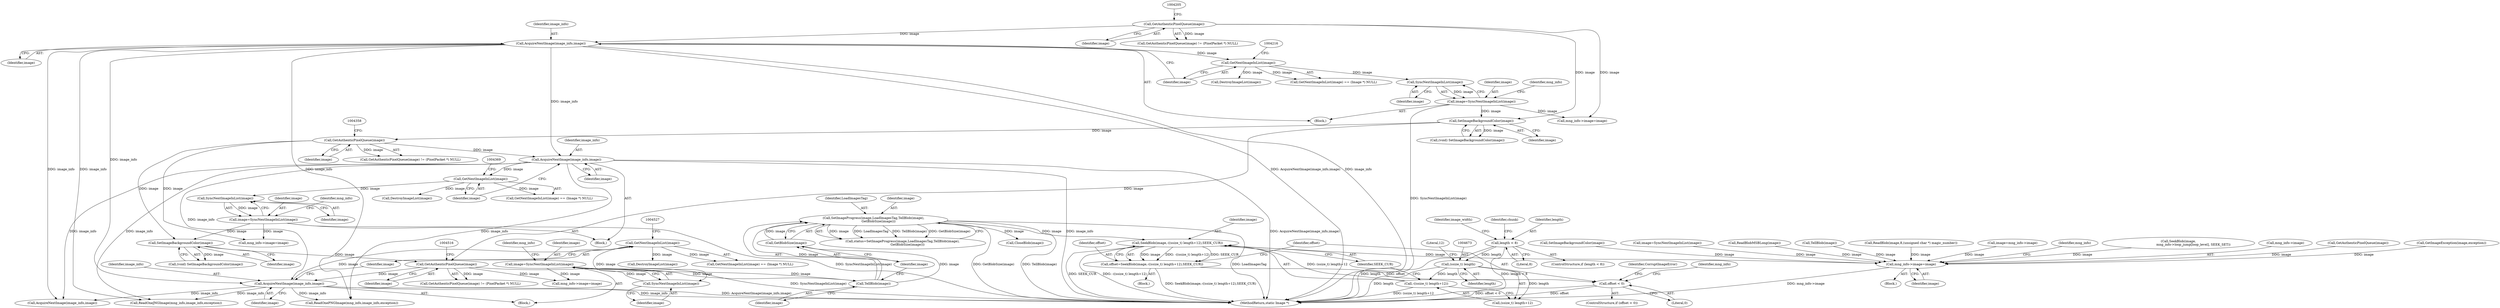 digraph "0_ImageMagick_9eedb5660f1704cde8e8cd784c5c2a09dd2fd60f_0@pointer" {
"1004668" [label="(Call,SeekBlob(image,-((ssize_t) length+12),SEEK_CUR))"];
"1004543" [label="(Call,SetImageProgress(image,LoadImagesTag,TellBlob(image),\n          GetBlobSize(image)))"];
"1004548" [label="(Call,GetBlobSize(image))"];
"1004546" [label="(Call,TellBlob(image))"];
"1004532" [label="(Call,image=SyncNextImageInList(image))"];
"1004534" [label="(Call,SyncNextImageInList(image))"];
"1004524" [label="(Call,GetNextImageInList(image))"];
"1004519" [label="(Call,AcquireNextImage(image_info,image))"];
"1004361" [label="(Call,AcquireNextImage(image_info,image))"];
"1004208" [label="(Call,AcquireNextImage(image_info,image))"];
"1004202" [label="(Call,GetAuthenticPixelQueue(image))"];
"1004355" [label="(Call,GetAuthenticPixelQueue(image))"];
"1004310" [label="(Call,SetImageBackgroundColor(image))"];
"1004221" [label="(Call,image=SyncNextImageInList(image))"];
"1004223" [label="(Call,SyncNextImageInList(image))"];
"1004213" [label="(Call,GetNextImageInList(image))"];
"1004513" [label="(Call,GetAuthenticPixelQueue(image))"];
"1004468" [label="(Call,SetImageBackgroundColor(image))"];
"1004374" [label="(Call,image=SyncNextImageInList(image))"];
"1004376" [label="(Call,SyncNextImageInList(image))"];
"1004366" [label="(Call,GetNextImageInList(image))"];
"1004670" [label="(Call,-((ssize_t) length+12))"];
"1004672" [label="(Call,(ssize_t) length)"];
"1004106" [label="(Call,length < 8)"];
"1004666" [label="(Call,offset=SeekBlob(image,-((ssize_t) length+12),SEEK_CUR))"];
"1004678" [label="(Call,offset < 0)"];
"1004684" [label="(Call,mng_info->image=image)"];
"1000292" [label="(Call,ReadBlob(image,8,(unsigned char *) magic_number))"];
"1004355" [label="(Call,GetAuthenticPixelQueue(image))"];
"1000273" [label="(Call,image=mng_info->image)"];
"1004678" [label="(Call,offset < 0)"];
"1004219" [label="(Call,DestroyImageList(image))"];
"1004105" [label="(ControlStructure,if (length < 8))"];
"1004668" [label="(Call,SeekBlob(image,-((ssize_t) length+12),SEEK_CUR))"];
"1004670" [label="(Call,-((ssize_t) length+12))"];
"1004512" [label="(Call,GetAuthenticPixelQueue(image) != (PixelPacket *) NULL)"];
"1004466" [label="(Call,(void) SetImageBackgroundColor(image))"];
"1004120" [label="(Identifier,image_width)"];
"1004213" [label="(Call,GetNextImageInList(image))"];
"1004547" [label="(Identifier,image)"];
"1004108" [label="(Literal,8)"];
"1004224" [label="(Identifier,image)"];
"1004691" [label="(Identifier,mng_info)"];
"1004111" [label="(Identifier,chunk)"];
"1004210" [label="(Identifier,image)"];
"1004360" [label="(Block,)"];
"1004520" [label="(Identifier,image_info)"];
"1004375" [label="(Identifier,image)"];
"1006725" [label="(Call,AcquireNextImage(image_info,image))"];
"1003151" [label="(Call,SeekBlob(image,\n                              mng_info->loop_jump[loop_level], SEEK_SET))"];
"1004548" [label="(Call,GetBlobSize(image))"];
"1004222" [label="(Identifier,image)"];
"1004362" [label="(Identifier,image_info)"];
"1007374" [label="(MethodReturn,static Image *)"];
"1004541" [label="(Call,status=SetImageProgress(image,LoadImagesTag,TellBlob(image),\n          GetBlobSize(image)))"];
"1004685" [label="(Call,mng_info->image)"];
"1004546" [label="(Call,TellBlob(image))"];
"1004676" [label="(Identifier,SEEK_CUR)"];
"1004203" [label="(Identifier,image)"];
"1004684" [label="(Call,mng_info->image=image)"];
"1004666" [label="(Call,offset=SeekBlob(image,-((ssize_t) length+12),SEEK_CUR))"];
"1004380" [label="(Identifier,mng_info)"];
"1004543" [label="(Call,SetImageProgress(image,LoadImagesTag,TellBlob(image),\n          GetBlobSize(image)))"];
"1004544" [label="(Identifier,image)"];
"1004525" [label="(Identifier,image)"];
"1000414" [label="(Block,)"];
"1004680" [label="(Literal,0)"];
"1004674" [label="(Identifier,length)"];
"1004524" [label="(Call,GetNextImageInList(image))"];
"1004376" [label="(Call,SyncNextImageInList(image))"];
"1004212" [label="(Call,GetNextImageInList(image) == (Image *) NULL)"];
"1004366" [label="(Call,GetNextImageInList(image))"];
"1004223" [label="(Call,SyncNextImageInList(image))"];
"1004530" [label="(Call,DestroyImageList(image))"];
"1000869" [label="(Call,GetAuthenticPixelQueue(image))"];
"1004356" [label="(Identifier,image)"];
"1004308" [label="(Call,(void) SetImageBackgroundColor(image))"];
"1006635" [label="(Call,GetImageException(image,exception))"];
"1004354" [label="(Call,GetAuthenticPixelQueue(image) != (PixelPacket *) NULL)"];
"1004667" [label="(Identifier,offset)"];
"1004545" [label="(Identifier,LoadImagesTag)"];
"1004214" [label="(Identifier,image)"];
"1004534" [label="(Call,SyncNextImageInList(image))"];
"1004310" [label="(Call,SetImageBackgroundColor(image))"];
"1004686" [label="(Identifier,mng_info)"];
"1002524" [label="(Call,SetImageBackgroundColor(image))"];
"1004202" [label="(Call,GetAuthenticPixelQueue(image))"];
"1006679" [label="(Call,CloseBlob(image))"];
"1004715" [label="(Call,ReadOneJNGImage(mng_info,image_info,exception))"];
"1004532" [label="(Call,image=SyncNextImageInList(image))"];
"1004208" [label="(Call,AcquireNextImage(image_info,image))"];
"1004201" [label="(Call,GetAuthenticPixelQueue(image) != (PixelPacket *) NULL)"];
"1000888" [label="(Call,image=SyncNextImageInList(image))"];
"1004363" [label="(Identifier,image)"];
"1004675" [label="(Literal,12)"];
"1004682" [label="(Identifier,CorruptImageError)"];
"1004518" [label="(Block,)"];
"1000567" [label="(Call,ReadBlobMSBLong(image))"];
"1004536" [label="(Call,mng_info->image=image)"];
"1004372" [label="(Call,DestroyImageList(image))"];
"1003035" [label="(Call,TellBlob(image))"];
"1004367" [label="(Identifier,image)"];
"1004549" [label="(Identifier,image)"];
"1004708" [label="(Call,ReadOnePNGImage(mng_info,image_info,exception))"];
"1004533" [label="(Identifier,image)"];
"1004374" [label="(Call,image=SyncNextImageInList(image))"];
"1004209" [label="(Identifier,image_info)"];
"1004669" [label="(Identifier,image)"];
"1004221" [label="(Call,image=SyncNextImageInList(image))"];
"1004535" [label="(Identifier,image)"];
"1004672" [label="(Call,(ssize_t) length)"];
"1004377" [label="(Identifier,image)"];
"1004468" [label="(Call,SetImageBackgroundColor(image))"];
"1004521" [label="(Identifier,image)"];
"1004365" [label="(Call,GetNextImageInList(image) == (Image *) NULL)"];
"1004106" [label="(Call,length < 8)"];
"1000424" [label="(Block,)"];
"1004519" [label="(Call,AcquireNextImage(image_info,image))"];
"1004227" [label="(Identifier,mng_info)"];
"1004538" [label="(Identifier,mng_info)"];
"1004107" [label="(Identifier,length)"];
"1004523" [label="(Call,GetNextImageInList(image) == (Image *) NULL)"];
"1004207" [label="(Block,)"];
"1004361" [label="(Call,AcquireNextImage(image_info,image))"];
"1004469" [label="(Identifier,image)"];
"1004378" [label="(Call,mng_info->image=image)"];
"1004677" [label="(ControlStructure,if (offset < 0))"];
"1004514" [label="(Identifier,image)"];
"1004225" [label="(Call,mng_info->image=image)"];
"1004311" [label="(Identifier,image)"];
"1004513" [label="(Call,GetAuthenticPixelQueue(image))"];
"1004679" [label="(Identifier,offset)"];
"1004688" [label="(Identifier,image)"];
"1004671" [label="(Call,(ssize_t) length+12)"];
"1004668" -> "1004666"  [label="AST: "];
"1004668" -> "1004676"  [label="CFG: "];
"1004669" -> "1004668"  [label="AST: "];
"1004670" -> "1004668"  [label="AST: "];
"1004676" -> "1004668"  [label="AST: "];
"1004666" -> "1004668"  [label="CFG: "];
"1004668" -> "1007374"  [label="DDG: SEEK_CUR"];
"1004668" -> "1007374"  [label="DDG: -((ssize_t) length+12)"];
"1004668" -> "1004666"  [label="DDG: image"];
"1004668" -> "1004666"  [label="DDG: -((ssize_t) length+12)"];
"1004668" -> "1004666"  [label="DDG: SEEK_CUR"];
"1004543" -> "1004668"  [label="DDG: image"];
"1004670" -> "1004668"  [label="DDG: (ssize_t) length+12"];
"1004668" -> "1004684"  [label="DDG: image"];
"1004543" -> "1004541"  [label="AST: "];
"1004543" -> "1004548"  [label="CFG: "];
"1004544" -> "1004543"  [label="AST: "];
"1004545" -> "1004543"  [label="AST: "];
"1004546" -> "1004543"  [label="AST: "];
"1004548" -> "1004543"  [label="AST: "];
"1004541" -> "1004543"  [label="CFG: "];
"1004543" -> "1007374"  [label="DDG: LoadImagesTag"];
"1004543" -> "1007374"  [label="DDG: GetBlobSize(image)"];
"1004543" -> "1007374"  [label="DDG: TellBlob(image)"];
"1004543" -> "1004541"  [label="DDG: image"];
"1004543" -> "1004541"  [label="DDG: LoadImagesTag"];
"1004543" -> "1004541"  [label="DDG: TellBlob(image)"];
"1004543" -> "1004541"  [label="DDG: GetBlobSize(image)"];
"1004548" -> "1004543"  [label="DDG: image"];
"1004546" -> "1004543"  [label="DDG: image"];
"1004543" -> "1006679"  [label="DDG: image"];
"1004548" -> "1004549"  [label="CFG: "];
"1004549" -> "1004548"  [label="AST: "];
"1004546" -> "1004548"  [label="DDG: image"];
"1004546" -> "1004547"  [label="CFG: "];
"1004547" -> "1004546"  [label="AST: "];
"1004549" -> "1004546"  [label="CFG: "];
"1004532" -> "1004546"  [label="DDG: image"];
"1004513" -> "1004546"  [label="DDG: image"];
"1004532" -> "1004518"  [label="AST: "];
"1004532" -> "1004534"  [label="CFG: "];
"1004533" -> "1004532"  [label="AST: "];
"1004534" -> "1004532"  [label="AST: "];
"1004538" -> "1004532"  [label="CFG: "];
"1004532" -> "1007374"  [label="DDG: SyncNextImageInList(image)"];
"1004534" -> "1004532"  [label="DDG: image"];
"1004532" -> "1004536"  [label="DDG: image"];
"1004534" -> "1004535"  [label="CFG: "];
"1004535" -> "1004534"  [label="AST: "];
"1004524" -> "1004534"  [label="DDG: image"];
"1004524" -> "1004523"  [label="AST: "];
"1004524" -> "1004525"  [label="CFG: "];
"1004525" -> "1004524"  [label="AST: "];
"1004527" -> "1004524"  [label="CFG: "];
"1004524" -> "1004523"  [label="DDG: image"];
"1004519" -> "1004524"  [label="DDG: image"];
"1004524" -> "1004530"  [label="DDG: image"];
"1004519" -> "1004518"  [label="AST: "];
"1004519" -> "1004521"  [label="CFG: "];
"1004520" -> "1004519"  [label="AST: "];
"1004521" -> "1004519"  [label="AST: "];
"1004525" -> "1004519"  [label="CFG: "];
"1004519" -> "1007374"  [label="DDG: AcquireNextImage(image_info,image)"];
"1004519" -> "1007374"  [label="DDG: image_info"];
"1004361" -> "1004519"  [label="DDG: image_info"];
"1004208" -> "1004519"  [label="DDG: image_info"];
"1004513" -> "1004519"  [label="DDG: image"];
"1004519" -> "1004708"  [label="DDG: image_info"];
"1004519" -> "1004715"  [label="DDG: image_info"];
"1004519" -> "1006725"  [label="DDG: image_info"];
"1004361" -> "1004360"  [label="AST: "];
"1004361" -> "1004363"  [label="CFG: "];
"1004362" -> "1004361"  [label="AST: "];
"1004363" -> "1004361"  [label="AST: "];
"1004367" -> "1004361"  [label="CFG: "];
"1004361" -> "1007374"  [label="DDG: AcquireNextImage(image_info,image)"];
"1004361" -> "1007374"  [label="DDG: image_info"];
"1004208" -> "1004361"  [label="DDG: image_info"];
"1004355" -> "1004361"  [label="DDG: image"];
"1004361" -> "1004366"  [label="DDG: image"];
"1004361" -> "1004708"  [label="DDG: image_info"];
"1004361" -> "1004715"  [label="DDG: image_info"];
"1004361" -> "1006725"  [label="DDG: image_info"];
"1004208" -> "1004207"  [label="AST: "];
"1004208" -> "1004210"  [label="CFG: "];
"1004209" -> "1004208"  [label="AST: "];
"1004210" -> "1004208"  [label="AST: "];
"1004214" -> "1004208"  [label="CFG: "];
"1004208" -> "1007374"  [label="DDG: AcquireNextImage(image_info,image)"];
"1004208" -> "1007374"  [label="DDG: image_info"];
"1004202" -> "1004208"  [label="DDG: image"];
"1004208" -> "1004213"  [label="DDG: image"];
"1004208" -> "1004708"  [label="DDG: image_info"];
"1004208" -> "1004715"  [label="DDG: image_info"];
"1004208" -> "1006725"  [label="DDG: image_info"];
"1004202" -> "1004201"  [label="AST: "];
"1004202" -> "1004203"  [label="CFG: "];
"1004203" -> "1004202"  [label="AST: "];
"1004205" -> "1004202"  [label="CFG: "];
"1004202" -> "1004201"  [label="DDG: image"];
"1004202" -> "1004225"  [label="DDG: image"];
"1004202" -> "1004310"  [label="DDG: image"];
"1004355" -> "1004354"  [label="AST: "];
"1004355" -> "1004356"  [label="CFG: "];
"1004356" -> "1004355"  [label="AST: "];
"1004358" -> "1004355"  [label="CFG: "];
"1004355" -> "1004354"  [label="DDG: image"];
"1004310" -> "1004355"  [label="DDG: image"];
"1004355" -> "1004378"  [label="DDG: image"];
"1004355" -> "1004468"  [label="DDG: image"];
"1004310" -> "1004308"  [label="AST: "];
"1004310" -> "1004311"  [label="CFG: "];
"1004311" -> "1004310"  [label="AST: "];
"1004308" -> "1004310"  [label="CFG: "];
"1004310" -> "1004308"  [label="DDG: image"];
"1004221" -> "1004310"  [label="DDG: image"];
"1004310" -> "1004513"  [label="DDG: image"];
"1004221" -> "1004207"  [label="AST: "];
"1004221" -> "1004223"  [label="CFG: "];
"1004222" -> "1004221"  [label="AST: "];
"1004223" -> "1004221"  [label="AST: "];
"1004227" -> "1004221"  [label="CFG: "];
"1004221" -> "1007374"  [label="DDG: SyncNextImageInList(image)"];
"1004223" -> "1004221"  [label="DDG: image"];
"1004221" -> "1004225"  [label="DDG: image"];
"1004223" -> "1004224"  [label="CFG: "];
"1004224" -> "1004223"  [label="AST: "];
"1004213" -> "1004223"  [label="DDG: image"];
"1004213" -> "1004212"  [label="AST: "];
"1004213" -> "1004214"  [label="CFG: "];
"1004214" -> "1004213"  [label="AST: "];
"1004216" -> "1004213"  [label="CFG: "];
"1004213" -> "1004212"  [label="DDG: image"];
"1004213" -> "1004219"  [label="DDG: image"];
"1004513" -> "1004512"  [label="AST: "];
"1004513" -> "1004514"  [label="CFG: "];
"1004514" -> "1004513"  [label="AST: "];
"1004516" -> "1004513"  [label="CFG: "];
"1004513" -> "1004512"  [label="DDG: image"];
"1004468" -> "1004513"  [label="DDG: image"];
"1004513" -> "1004536"  [label="DDG: image"];
"1004468" -> "1004466"  [label="AST: "];
"1004468" -> "1004469"  [label="CFG: "];
"1004469" -> "1004468"  [label="AST: "];
"1004466" -> "1004468"  [label="CFG: "];
"1004468" -> "1004466"  [label="DDG: image"];
"1004374" -> "1004468"  [label="DDG: image"];
"1004374" -> "1004360"  [label="AST: "];
"1004374" -> "1004376"  [label="CFG: "];
"1004375" -> "1004374"  [label="AST: "];
"1004376" -> "1004374"  [label="AST: "];
"1004380" -> "1004374"  [label="CFG: "];
"1004374" -> "1007374"  [label="DDG: SyncNextImageInList(image)"];
"1004376" -> "1004374"  [label="DDG: image"];
"1004374" -> "1004378"  [label="DDG: image"];
"1004376" -> "1004377"  [label="CFG: "];
"1004377" -> "1004376"  [label="AST: "];
"1004366" -> "1004376"  [label="DDG: image"];
"1004366" -> "1004365"  [label="AST: "];
"1004366" -> "1004367"  [label="CFG: "];
"1004367" -> "1004366"  [label="AST: "];
"1004369" -> "1004366"  [label="CFG: "];
"1004366" -> "1004365"  [label="DDG: image"];
"1004366" -> "1004372"  [label="DDG: image"];
"1004670" -> "1004671"  [label="CFG: "];
"1004671" -> "1004670"  [label="AST: "];
"1004676" -> "1004670"  [label="CFG: "];
"1004670" -> "1007374"  [label="DDG: (ssize_t) length+12"];
"1004672" -> "1004670"  [label="DDG: length"];
"1004672" -> "1004671"  [label="AST: "];
"1004672" -> "1004674"  [label="CFG: "];
"1004673" -> "1004672"  [label="AST: "];
"1004674" -> "1004672"  [label="AST: "];
"1004675" -> "1004672"  [label="CFG: "];
"1004672" -> "1007374"  [label="DDG: length"];
"1004672" -> "1004671"  [label="DDG: length"];
"1004106" -> "1004672"  [label="DDG: length"];
"1004106" -> "1004105"  [label="AST: "];
"1004106" -> "1004108"  [label="CFG: "];
"1004107" -> "1004106"  [label="AST: "];
"1004108" -> "1004106"  [label="AST: "];
"1004111" -> "1004106"  [label="CFG: "];
"1004120" -> "1004106"  [label="CFG: "];
"1004106" -> "1007374"  [label="DDG: length"];
"1004106" -> "1007374"  [label="DDG: length < 8"];
"1004666" -> "1000424"  [label="AST: "];
"1004667" -> "1004666"  [label="AST: "];
"1004679" -> "1004666"  [label="CFG: "];
"1004666" -> "1007374"  [label="DDG: SeekBlob(image,-((ssize_t) length+12),SEEK_CUR)"];
"1004666" -> "1004678"  [label="DDG: offset"];
"1004678" -> "1004677"  [label="AST: "];
"1004678" -> "1004680"  [label="CFG: "];
"1004679" -> "1004678"  [label="AST: "];
"1004680" -> "1004678"  [label="AST: "];
"1004682" -> "1004678"  [label="CFG: "];
"1004686" -> "1004678"  [label="CFG: "];
"1004678" -> "1007374"  [label="DDG: offset < 0"];
"1004678" -> "1007374"  [label="DDG: offset"];
"1004684" -> "1000414"  [label="AST: "];
"1004684" -> "1004688"  [label="CFG: "];
"1004685" -> "1004684"  [label="AST: "];
"1004688" -> "1004684"  [label="AST: "];
"1004691" -> "1004684"  [label="CFG: "];
"1004684" -> "1007374"  [label="DDG: mng_info->image"];
"1003035" -> "1004684"  [label="DDG: image"];
"1000567" -> "1004684"  [label="DDG: image"];
"1000292" -> "1004684"  [label="DDG: image"];
"1000869" -> "1004684"  [label="DDG: image"];
"1006635" -> "1004684"  [label="DDG: image"];
"1000273" -> "1004684"  [label="DDG: image"];
"1003151" -> "1004684"  [label="DDG: image"];
"1002524" -> "1004684"  [label="DDG: image"];
"1000888" -> "1004684"  [label="DDG: image"];
}
